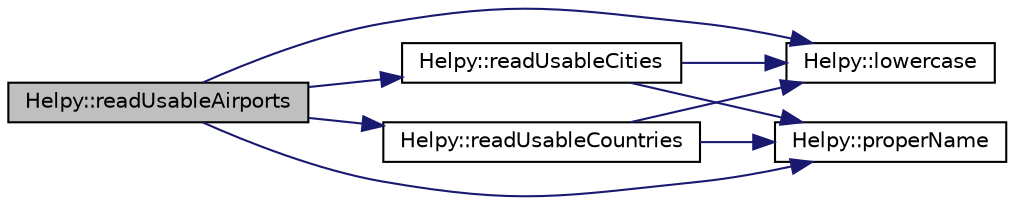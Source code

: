 digraph "Helpy::readUsableAirports"
{
 // LATEX_PDF_SIZE
  edge [fontname="Helvetica",fontsize="10",labelfontname="Helvetica",labelfontsize="10"];
  node [fontname="Helvetica",fontsize="10",shape=record];
  rankdir="LR";
  Node1 [label="Helpy::readUsableAirports",height=0.2,width=0.4,color="black", fillcolor="grey75", style="filled", fontcolor="black",tooltip="reads the airports that the user wants to use @complexity O(n^2)"];
  Node1 -> Node2 [color="midnightblue",fontsize="10",style="solid",fontname="Helvetica"];
  Node2 [label="Helpy::lowercase",height=0.2,width=0.4,color="black", fillcolor="white", style="filled",URL="$classHelpy.html#a555c23037bdcba9c140448908cb67c34",tooltip="turns all the characters of a string into lowercase or uppercase @complexity O(n)"];
  Node1 -> Node3 [color="midnightblue",fontsize="10",style="solid",fontname="Helvetica"];
  Node3 [label="Helpy::properName",height=0.2,width=0.4,color="black", fillcolor="white", style="filled",URL="$classHelpy.html#ada23e5d42122289d1fa0d21ba080ec54",tooltip="takes a user inputted string and modifies it so that it becomes well-written @complexity O(n)"];
  Node1 -> Node4 [color="midnightblue",fontsize="10",style="solid",fontname="Helvetica"];
  Node4 [label="Helpy::readUsableCities",height=0.2,width=0.4,color="black", fillcolor="white", style="filled",URL="$classHelpy.html#a6101fe619f9ad4a830253790e6c70d0c",tooltip="reads from the console the selection of cities to consider @complexity O(n^2)"];
  Node4 -> Node2 [color="midnightblue",fontsize="10",style="solid",fontname="Helvetica"];
  Node4 -> Node3 [color="midnightblue",fontsize="10",style="solid",fontname="Helvetica"];
  Node1 -> Node5 [color="midnightblue",fontsize="10",style="solid",fontname="Helvetica"];
  Node5 [label="Helpy::readUsableCountries",height=0.2,width=0.4,color="black", fillcolor="white", style="filled",URL="$classHelpy.html#a4cfecf6a7a1a86dabca06048a7c49274",tooltip="reads from the console the selection of countries to consider @complexity O(n^2)"];
  Node5 -> Node2 [color="midnightblue",fontsize="10",style="solid",fontname="Helvetica"];
  Node5 -> Node3 [color="midnightblue",fontsize="10",style="solid",fontname="Helvetica"];
}
